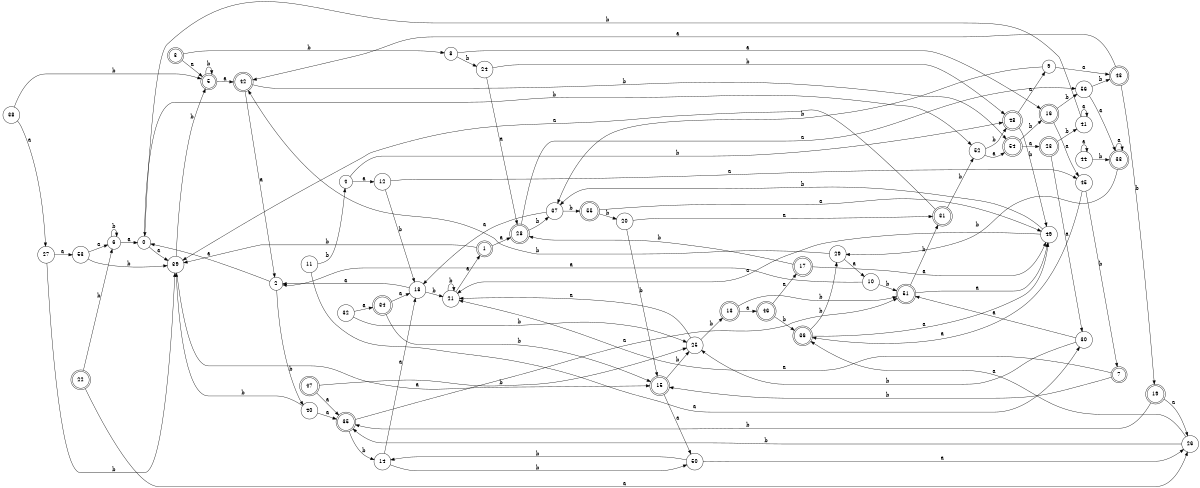 digraph n46_4 {
__start0 [label="" shape="none"];

rankdir=LR;
size="8,5";

s0 [style="filled", color="black", fillcolor="white" shape="circle", label="0"];
s1 [style="rounded,filled", color="black", fillcolor="white" shape="doublecircle", label="1"];
s2 [style="filled", color="black", fillcolor="white" shape="circle", label="2"];
s3 [style="rounded,filled", color="black", fillcolor="white" shape="doublecircle", label="3"];
s4 [style="filled", color="black", fillcolor="white" shape="circle", label="4"];
s5 [style="rounded,filled", color="black", fillcolor="white" shape="doublecircle", label="5"];
s6 [style="filled", color="black", fillcolor="white" shape="circle", label="6"];
s7 [style="rounded,filled", color="black", fillcolor="white" shape="doublecircle", label="7"];
s8 [style="filled", color="black", fillcolor="white" shape="circle", label="8"];
s9 [style="filled", color="black", fillcolor="white" shape="circle", label="9"];
s10 [style="filled", color="black", fillcolor="white" shape="circle", label="10"];
s11 [style="filled", color="black", fillcolor="white" shape="circle", label="11"];
s12 [style="filled", color="black", fillcolor="white" shape="circle", label="12"];
s13 [style="rounded,filled", color="black", fillcolor="white" shape="doublecircle", label="13"];
s14 [style="filled", color="black", fillcolor="white" shape="circle", label="14"];
s15 [style="rounded,filled", color="black", fillcolor="white" shape="doublecircle", label="15"];
s16 [style="rounded,filled", color="black", fillcolor="white" shape="doublecircle", label="16"];
s17 [style="rounded,filled", color="black", fillcolor="white" shape="doublecircle", label="17"];
s18 [style="filled", color="black", fillcolor="white" shape="circle", label="18"];
s19 [style="rounded,filled", color="black", fillcolor="white" shape="doublecircle", label="19"];
s20 [style="filled", color="black", fillcolor="white" shape="circle", label="20"];
s21 [style="filled", color="black", fillcolor="white" shape="circle", label="21"];
s22 [style="rounded,filled", color="black", fillcolor="white" shape="doublecircle", label="22"];
s23 [style="rounded,filled", color="black", fillcolor="white" shape="doublecircle", label="23"];
s24 [style="filled", color="black", fillcolor="white" shape="circle", label="24"];
s25 [style="filled", color="black", fillcolor="white" shape="circle", label="25"];
s26 [style="filled", color="black", fillcolor="white" shape="circle", label="26"];
s27 [style="filled", color="black", fillcolor="white" shape="circle", label="27"];
s28 [style="rounded,filled", color="black", fillcolor="white" shape="doublecircle", label="28"];
s29 [style="filled", color="black", fillcolor="white" shape="circle", label="29"];
s30 [style="filled", color="black", fillcolor="white" shape="circle", label="30"];
s31 [style="rounded,filled", color="black", fillcolor="white" shape="doublecircle", label="31"];
s32 [style="filled", color="black", fillcolor="white" shape="circle", label="32"];
s33 [style="rounded,filled", color="black", fillcolor="white" shape="doublecircle", label="33"];
s34 [style="rounded,filled", color="black", fillcolor="white" shape="doublecircle", label="34"];
s35 [style="rounded,filled", color="black", fillcolor="white" shape="doublecircle", label="35"];
s36 [style="rounded,filled", color="black", fillcolor="white" shape="doublecircle", label="36"];
s37 [style="filled", color="black", fillcolor="white" shape="circle", label="37"];
s38 [style="filled", color="black", fillcolor="white" shape="circle", label="38"];
s39 [style="filled", color="black", fillcolor="white" shape="circle", label="39"];
s40 [style="filled", color="black", fillcolor="white" shape="circle", label="40"];
s41 [style="filled", color="black", fillcolor="white" shape="circle", label="41"];
s42 [style="rounded,filled", color="black", fillcolor="white" shape="doublecircle", label="42"];
s43 [style="rounded,filled", color="black", fillcolor="white" shape="doublecircle", label="43"];
s44 [style="filled", color="black", fillcolor="white" shape="circle", label="44"];
s45 [style="filled", color="black", fillcolor="white" shape="circle", label="45"];
s46 [style="rounded,filled", color="black", fillcolor="white" shape="doublecircle", label="46"];
s47 [style="rounded,filled", color="black", fillcolor="white" shape="doublecircle", label="47"];
s48 [style="rounded,filled", color="black", fillcolor="white" shape="doublecircle", label="48"];
s49 [style="filled", color="black", fillcolor="white" shape="circle", label="49"];
s50 [style="filled", color="black", fillcolor="white" shape="circle", label="50"];
s51 [style="rounded,filled", color="black", fillcolor="white" shape="doublecircle", label="51"];
s52 [style="filled", color="black", fillcolor="white" shape="circle", label="52"];
s53 [style="filled", color="black", fillcolor="white" shape="circle", label="53"];
s54 [style="rounded,filled", color="black", fillcolor="white" shape="doublecircle", label="54"];
s55 [style="rounded,filled", color="black", fillcolor="white" shape="doublecircle", label="55"];
s56 [style="filled", color="black", fillcolor="white" shape="circle", label="56"];
s0 -> s39 [label="a"];
s0 -> s52 [label="b"];
s1 -> s28 [label="a"];
s1 -> s39 [label="b"];
s2 -> s0 [label="a"];
s2 -> s40 [label="b"];
s3 -> s5 [label="a"];
s3 -> s8 [label="b"];
s4 -> s12 [label="a"];
s4 -> s48 [label="b"];
s5 -> s42 [label="a"];
s5 -> s5 [label="b"];
s6 -> s0 [label="a"];
s6 -> s6 [label="b"];
s7 -> s21 [label="a"];
s7 -> s15 [label="b"];
s8 -> s16 [label="a"];
s8 -> s24 [label="b"];
s9 -> s43 [label="a"];
s9 -> s37 [label="b"];
s10 -> s2 [label="a"];
s10 -> s51 [label="b"];
s11 -> s30 [label="a"];
s11 -> s4 [label="b"];
s12 -> s45 [label="a"];
s12 -> s18 [label="b"];
s13 -> s46 [label="a"];
s13 -> s51 [label="b"];
s14 -> s18 [label="a"];
s14 -> s50 [label="b"];
s15 -> s50 [label="a"];
s15 -> s25 [label="b"];
s16 -> s45 [label="a"];
s16 -> s56 [label="b"];
s17 -> s49 [label="a"];
s17 -> s28 [label="b"];
s18 -> s2 [label="a"];
s18 -> s21 [label="b"];
s19 -> s26 [label="a"];
s19 -> s35 [label="b"];
s20 -> s31 [label="a"];
s20 -> s15 [label="b"];
s21 -> s1 [label="a"];
s21 -> s21 [label="b"];
s22 -> s26 [label="a"];
s22 -> s6 [label="b"];
s23 -> s30 [label="a"];
s23 -> s41 [label="b"];
s24 -> s28 [label="a"];
s24 -> s48 [label="b"];
s25 -> s21 [label="a"];
s25 -> s13 [label="b"];
s26 -> s36 [label="a"];
s26 -> s35 [label="b"];
s27 -> s53 [label="a"];
s27 -> s39 [label="b"];
s28 -> s56 [label="a"];
s28 -> s37 [label="b"];
s29 -> s10 [label="a"];
s29 -> s42 [label="b"];
s30 -> s51 [label="a"];
s30 -> s25 [label="b"];
s31 -> s39 [label="a"];
s31 -> s52 [label="b"];
s32 -> s34 [label="a"];
s32 -> s25 [label="b"];
s33 -> s33 [label="a"];
s33 -> s29 [label="b"];
s34 -> s18 [label="a"];
s34 -> s15 [label="b"];
s35 -> s51 [label="a"];
s35 -> s14 [label="b"];
s36 -> s49 [label="a"];
s36 -> s29 [label="b"];
s37 -> s18 [label="a"];
s37 -> s55 [label="b"];
s38 -> s27 [label="a"];
s38 -> s5 [label="b"];
s39 -> s15 [label="a"];
s39 -> s5 [label="b"];
s40 -> s35 [label="a"];
s40 -> s39 [label="b"];
s41 -> s41 [label="a"];
s41 -> s0 [label="b"];
s42 -> s2 [label="a"];
s42 -> s54 [label="b"];
s43 -> s42 [label="a"];
s43 -> s19 [label="b"];
s44 -> s44 [label="a"];
s44 -> s33 [label="b"];
s45 -> s36 [label="a"];
s45 -> s7 [label="b"];
s46 -> s17 [label="a"];
s46 -> s36 [label="b"];
s47 -> s35 [label="a"];
s47 -> s25 [label="b"];
s48 -> s9 [label="a"];
s48 -> s49 [label="b"];
s49 -> s21 [label="a"];
s49 -> s37 [label="b"];
s50 -> s26 [label="a"];
s50 -> s14 [label="b"];
s51 -> s49 [label="a"];
s51 -> s31 [label="b"];
s52 -> s54 [label="a"];
s52 -> s48 [label="b"];
s53 -> s6 [label="a"];
s53 -> s39 [label="b"];
s54 -> s23 [label="a"];
s54 -> s16 [label="b"];
s55 -> s49 [label="a"];
s55 -> s20 [label="b"];
s56 -> s33 [label="a"];
s56 -> s43 [label="b"];

}